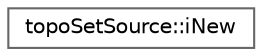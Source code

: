 digraph "Graphical Class Hierarchy"
{
 // LATEX_PDF_SIZE
  bgcolor="transparent";
  edge [fontname=Helvetica,fontsize=10,labelfontname=Helvetica,labelfontsize=10];
  node [fontname=Helvetica,fontsize=10,shape=box,height=0.2,width=0.4];
  rankdir="LR";
  Node0 [id="Node000000",label="topoSetSource::iNew",height=0.2,width=0.4,color="grey40", fillcolor="white", style="filled",URL="$classFoam_1_1topoSetSource_1_1iNew.html",tooltip=" "];
}
